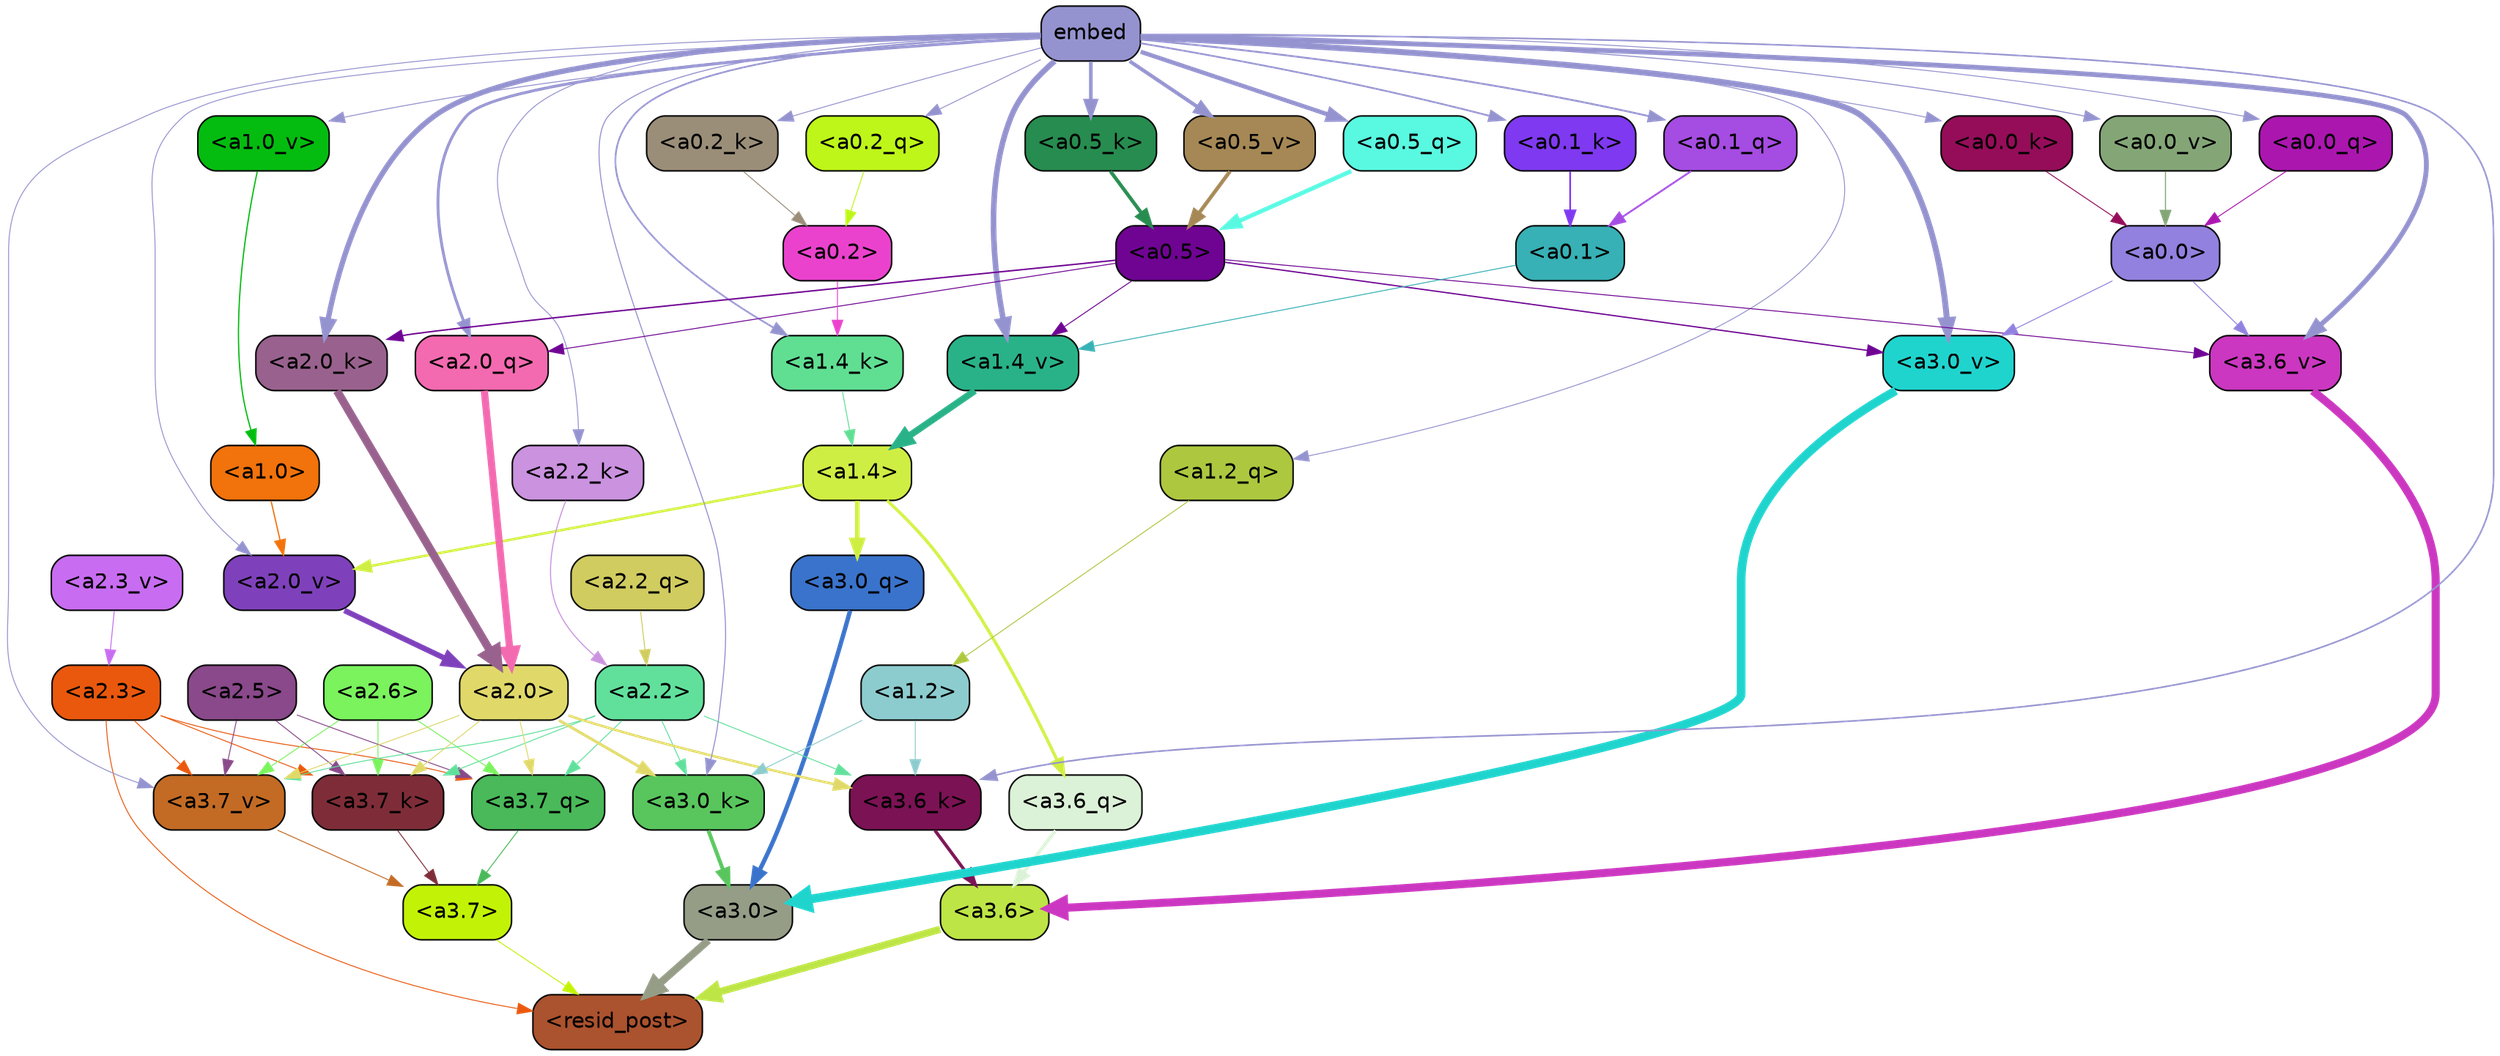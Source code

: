 strict digraph "" {
	graph [bgcolor=transparent,
		layout=dot,
		overlap=false,
		splines=true
	];
	"<a3.7>"	[color=black,
		fillcolor="#c2f307",
		fontname=Helvetica,
		shape=box,
		style="filled, rounded"];
	"<resid_post>"	[color=black,
		fillcolor="#ab522e",
		fontname=Helvetica,
		shape=box,
		style="filled, rounded"];
	"<a3.7>" -> "<resid_post>"	[color="#c2f307",
		penwidth=0.6];
	"<a3.6>"	[color=black,
		fillcolor="#bee546",
		fontname=Helvetica,
		shape=box,
		style="filled, rounded"];
	"<a3.6>" -> "<resid_post>"	[color="#bee546",
		penwidth=4.751592040061951];
	"<a3.0>"	[color=black,
		fillcolor="#959d87",
		fontname=Helvetica,
		shape=box,
		style="filled, rounded"];
	"<a3.0>" -> "<resid_post>"	[color="#959d87",
		penwidth=4.904066681861877];
	"<a2.3>"	[color=black,
		fillcolor="#ea580d",
		fontname=Helvetica,
		shape=box,
		style="filled, rounded"];
	"<a2.3>" -> "<resid_post>"	[color="#ea580d",
		penwidth=0.6];
	"<a3.7_q>"	[color=black,
		fillcolor="#49b959",
		fontname=Helvetica,
		shape=box,
		style="filled, rounded"];
	"<a2.3>" -> "<a3.7_q>"	[color="#ea580d",
		penwidth=0.6];
	"<a3.7_k>"	[color=black,
		fillcolor="#7e2d38",
		fontname=Helvetica,
		shape=box,
		style="filled, rounded"];
	"<a2.3>" -> "<a3.7_k>"	[color="#ea580d",
		penwidth=0.6];
	"<a3.7_v>"	[color=black,
		fillcolor="#c36b24",
		fontname=Helvetica,
		shape=box,
		style="filled, rounded"];
	"<a2.3>" -> "<a3.7_v>"	[color="#ea580d",
		penwidth=0.6];
	"<a3.7_q>" -> "<a3.7>"	[color="#49b959",
		penwidth=0.6];
	"<a3.6_q>"	[color=black,
		fillcolor="#dcf2d8",
		fontname=Helvetica,
		shape=box,
		style="filled, rounded"];
	"<a3.6_q>" -> "<a3.6>"	[color="#dcf2d8",
		penwidth=2.160832464694977];
	"<a3.0_q>"	[color=black,
		fillcolor="#3a73cb",
		fontname=Helvetica,
		shape=box,
		style="filled, rounded"];
	"<a3.0_q>" -> "<a3.0>"	[color="#3a73cb",
		penwidth=2.870753765106201];
	"<a3.7_k>" -> "<a3.7>"	[color="#7e2d38",
		penwidth=0.6];
	"<a3.6_k>"	[color=black,
		fillcolor="#7b1254",
		fontname=Helvetica,
		shape=box,
		style="filled, rounded"];
	"<a3.6_k>" -> "<a3.6>"	[color="#7b1254",
		penwidth=2.13908451795578];
	"<a3.0_k>"	[color=black,
		fillcolor="#59c65d",
		fontname=Helvetica,
		shape=box,
		style="filled, rounded"];
	"<a3.0_k>" -> "<a3.0>"	[color="#59c65d",
		penwidth=2.520303964614868];
	"<a3.7_v>" -> "<a3.7>"	[color="#c36b24",
		penwidth=0.6];
	"<a3.6_v>"	[color=black,
		fillcolor="#cb37c0",
		fontname=Helvetica,
		shape=box,
		style="filled, rounded"];
	"<a3.6_v>" -> "<a3.6>"	[color="#cb37c0",
		penwidth=5.297133803367615];
	"<a3.0_v>"	[color=black,
		fillcolor="#20d4ce",
		fontname=Helvetica,
		shape=box,
		style="filled, rounded"];
	"<a3.0_v>" -> "<a3.0>"	[color="#20d4ce",
		penwidth=5.680712580680847];
	"<a2.6>"	[color=black,
		fillcolor="#7af35d",
		fontname=Helvetica,
		shape=box,
		style="filled, rounded"];
	"<a2.6>" -> "<a3.7_q>"	[color="#7af35d",
		penwidth=0.6];
	"<a2.6>" -> "<a3.7_k>"	[color="#7af35d",
		penwidth=0.6];
	"<a2.6>" -> "<a3.7_v>"	[color="#7af35d",
		penwidth=0.6];
	"<a2.5>"	[color=black,
		fillcolor="#89498a",
		fontname=Helvetica,
		shape=box,
		style="filled, rounded"];
	"<a2.5>" -> "<a3.7_q>"	[color="#89498a",
		penwidth=0.6];
	"<a2.5>" -> "<a3.7_k>"	[color="#89498a",
		penwidth=0.6];
	"<a2.5>" -> "<a3.7_v>"	[color="#89498a",
		penwidth=0.6];
	"<a2.2>"	[color=black,
		fillcolor="#61e09c",
		fontname=Helvetica,
		shape=box,
		style="filled, rounded"];
	"<a2.2>" -> "<a3.7_q>"	[color="#61e09c",
		penwidth=0.6];
	"<a2.2>" -> "<a3.7_k>"	[color="#61e09c",
		penwidth=0.6];
	"<a2.2>" -> "<a3.6_k>"	[color="#61e09c",
		penwidth=0.6];
	"<a2.2>" -> "<a3.0_k>"	[color="#61e09c",
		penwidth=0.6];
	"<a2.2>" -> "<a3.7_v>"	[color="#61e09c",
		penwidth=0.6];
	"<a2.0>"	[color=black,
		fillcolor="#e0d96a",
		fontname=Helvetica,
		shape=box,
		style="filled, rounded"];
	"<a2.0>" -> "<a3.7_q>"	[color="#e0d96a",
		penwidth=0.6];
	"<a2.0>" -> "<a3.7_k>"	[color="#e0d96a",
		penwidth=0.6];
	"<a2.0>" -> "<a3.6_k>"	[color="#e0d96a",
		penwidth=1.5897698998451233];
	"<a2.0>" -> "<a3.0_k>"	[color="#e0d96a",
		penwidth=1.8405593037605286];
	"<a2.0>" -> "<a3.7_v>"	[color="#e0d96a",
		penwidth=0.6];
	"<a1.4>"	[color=black,
		fillcolor="#cfee43",
		fontname=Helvetica,
		shape=box,
		style="filled, rounded"];
	"<a1.4>" -> "<a3.6_q>"	[color="#cfee43",
		penwidth=2.038943290710449];
	"<a1.4>" -> "<a3.0_q>"	[color="#cfee43",
		penwidth=2.9756359085440636];
	"<a2.0_v>"	[color=black,
		fillcolor="#7f41bb",
		fontname=Helvetica,
		shape=box,
		style="filled, rounded"];
	"<a1.4>" -> "<a2.0_v>"	[color="#cfee43",
		penwidth=1.6503054380882531];
	"<a1.2>"	[color=black,
		fillcolor="#8dccce",
		fontname=Helvetica,
		shape=box,
		style="filled, rounded"];
	"<a1.2>" -> "<a3.6_k>"	[color="#8dccce",
		penwidth=0.6];
	"<a1.2>" -> "<a3.0_k>"	[color="#8dccce",
		penwidth=0.6];
	embed	[color=black,
		fillcolor="#9593cf",
		fontname=Helvetica,
		shape=box,
		style="filled, rounded"];
	embed -> "<a3.6_k>"	[color="#9593cf",
		penwidth=1.046662151813507];
	embed -> "<a3.0_k>"	[color="#9593cf",
		penwidth=0.6800519227981567];
	embed -> "<a3.7_v>"	[color="#9593cf",
		penwidth=0.6];
	embed -> "<a3.6_v>"	[color="#9593cf",
		penwidth=3.1840110421180725];
	embed -> "<a3.0_v>"	[color="#9593cf",
		penwidth=3.9005755856633186];
	"<a2.0_q>"	[color=black,
		fillcolor="#f36ab0",
		fontname=Helvetica,
		shape=box,
		style="filled, rounded"];
	embed -> "<a2.0_q>"	[color="#9593cf",
		penwidth=1.85904461145401];
	"<a2.2_k>"	[color=black,
		fillcolor="#ca92df",
		fontname=Helvetica,
		shape=box,
		style="filled, rounded"];
	embed -> "<a2.2_k>"	[color="#9593cf",
		penwidth=0.6];
	"<a2.0_k>"	[color=black,
		fillcolor="#99628e",
		fontname=Helvetica,
		shape=box,
		style="filled, rounded"];
	embed -> "<a2.0_k>"	[color="#9593cf",
		penwidth=3.5012558698654175];
	embed -> "<a2.0_v>"	[color="#9593cf",
		penwidth=0.6];
	"<a1.2_q>"	[color=black,
		fillcolor="#adc83f",
		fontname=Helvetica,
		shape=box,
		style="filled, rounded"];
	embed -> "<a1.2_q>"	[color="#9593cf",
		penwidth=0.6];
	"<a1.4_k>"	[color=black,
		fillcolor="#60df93",
		fontname=Helvetica,
		shape=box,
		style="filled, rounded"];
	embed -> "<a1.4_k>"	[color="#9593cf",
		penwidth=1.109577551484108];
	"<a1.4_v>"	[color=black,
		fillcolor="#29b288",
		fontname=Helvetica,
		shape=box,
		style="filled, rounded"];
	embed -> "<a1.4_v>"	[color="#9593cf",
		penwidth=3.6756038665771484];
	"<a1.0_v>"	[color=black,
		fillcolor="#04bc0f",
		fontname=Helvetica,
		shape=box,
		style="filled, rounded"];
	embed -> "<a1.0_v>"	[color="#9593cf",
		penwidth=0.6254805326461792];
	"<a0.5_q>"	[color=black,
		fillcolor="#59f9e1",
		fontname=Helvetica,
		shape=box,
		style="filled, rounded"];
	embed -> "<a0.5_q>"	[color="#9593cf",
		penwidth=2.7835010029375553];
	"<a0.2_q>"	[color=black,
		fillcolor="#bef619",
		fontname=Helvetica,
		shape=box,
		style="filled, rounded"];
	embed -> "<a0.2_q>"	[color="#9593cf",
		penwidth=0.6];
	"<a0.1_q>"	[color=black,
		fillcolor="#a54ce2",
		fontname=Helvetica,
		shape=box,
		style="filled, rounded"];
	embed -> "<a0.1_q>"	[color="#9593cf",
		penwidth=1.1970247030258179];
	"<a0.0_q>"	[color=black,
		fillcolor="#ab16af",
		fontname=Helvetica,
		shape=box,
		style="filled, rounded"];
	embed -> "<a0.0_q>"	[color="#9593cf",
		penwidth=0.6];
	"<a0.5_k>"	[color=black,
		fillcolor="#278c4f",
		fontname=Helvetica,
		shape=box,
		style="filled, rounded"];
	embed -> "<a0.5_k>"	[color="#9593cf",
		penwidth=2.3484474644064903];
	"<a0.2_k>"	[color=black,
		fillcolor="#9b8e79",
		fontname=Helvetica,
		shape=box,
		style="filled, rounded"];
	embed -> "<a0.2_k>"	[color="#9593cf",
		penwidth=0.6];
	"<a0.1_k>"	[color=black,
		fillcolor="#7f39f0",
		fontname=Helvetica,
		shape=box,
		style="filled, rounded"];
	embed -> "<a0.1_k>"	[color="#9593cf",
		penwidth=1.1292625404894352];
	"<a0.0_k>"	[color=black,
		fillcolor="#950d59",
		fontname=Helvetica,
		shape=box,
		style="filled, rounded"];
	embed -> "<a0.0_k>"	[color="#9593cf",
		penwidth=0.6];
	"<a0.5_v>"	[color=black,
		fillcolor="#a58855",
		fontname=Helvetica,
		shape=box,
		style="filled, rounded"];
	embed -> "<a0.5_v>"	[color="#9593cf",
		penwidth=2.386359453201294];
	"<a0.0_v>"	[color=black,
		fillcolor="#84a677",
		fontname=Helvetica,
		shape=box,
		style="filled, rounded"];
	embed -> "<a0.0_v>"	[color="#9593cf",
		penwidth=0.6885302886366844];
	"<a0.5>"	[color=black,
		fillcolor="#6f0493",
		fontname=Helvetica,
		shape=box,
		style="filled, rounded"];
	"<a0.5>" -> "<a3.6_v>"	[color="#6f0493",
		penwidth=0.6];
	"<a0.5>" -> "<a3.0_v>"	[color="#6f0493",
		penwidth=0.8493617177009583];
	"<a0.5>" -> "<a2.0_q>"	[color="#6f0493",
		penwidth=0.6];
	"<a0.5>" -> "<a2.0_k>"	[color="#6f0493",
		penwidth=0.9490888118743896];
	"<a0.5>" -> "<a1.4_v>"	[color="#6f0493",
		penwidth=0.6066105961799622];
	"<a0.0>"	[color=black,
		fillcolor="#9281de",
		fontname=Helvetica,
		shape=box,
		style="filled, rounded"];
	"<a0.0>" -> "<a3.6_v>"	[color="#9281de",
		penwidth=0.6];
	"<a0.0>" -> "<a3.0_v>"	[color="#9281de",
		penwidth=0.6];
	"<a2.2_q>"	[color=black,
		fillcolor="#d1cc60",
		fontname=Helvetica,
		shape=box,
		style="filled, rounded"];
	"<a2.2_q>" -> "<a2.2>"	[color="#d1cc60",
		penwidth=0.6160273104906082];
	"<a2.0_q>" -> "<a2.0>"	[color="#f36ab0",
		penwidth=4.690633252263069];
	"<a2.2_k>" -> "<a2.2>"	[color="#ca92df",
		penwidth=0.6862771511077881];
	"<a2.0_k>" -> "<a2.0>"	[color="#99628e",
		penwidth=5.3401959836483];
	"<a2.3_v>"	[color=black,
		fillcolor="#c86df1",
		fontname=Helvetica,
		shape=box,
		style="filled, rounded"];
	"<a2.3_v>" -> "<a2.3>"	[color="#c86df1",
		penwidth=0.6];
	"<a2.0_v>" -> "<a2.0>"	[color="#7f41bb",
		penwidth=3.5938978791236877];
	"<a1.0>"	[color=black,
		fillcolor="#f2720b",
		fontname=Helvetica,
		shape=box,
		style="filled, rounded"];
	"<a1.0>" -> "<a2.0_v>"	[color="#f2720b",
		penwidth=0.8279995210468769];
	"<a1.2_q>" -> "<a1.2>"	[color="#adc83f",
		penwidth=0.6];
	"<a1.4_k>" -> "<a1.4>"	[color="#60df93",
		penwidth=0.6];
	"<a1.4_v>" -> "<a1.4>"	[color="#29b288",
		penwidth=4.380064785480499];
	"<a1.0_v>" -> "<a1.0>"	[color="#04bc0f",
		penwidth=0.8271287679672241];
	"<a0.2>"	[color=black,
		fillcolor="#eb42ce",
		fontname=Helvetica,
		shape=box,
		style="filled, rounded"];
	"<a0.2>" -> "<a1.4_k>"	[color="#eb42ce",
		penwidth=0.6];
	"<a0.1>"	[color=black,
		fillcolor="#37b1b5",
		fontname=Helvetica,
		shape=box,
		style="filled, rounded"];
	"<a0.1>" -> "<a1.4_v>"	[color="#37b1b5",
		penwidth=0.6];
	"<a0.5_q>" -> "<a0.5>"	[color="#59f9e1",
		penwidth=2.783491373062134];
	"<a0.2_q>" -> "<a0.2>"	[color="#bef619",
		penwidth=0.6];
	"<a0.1_q>" -> "<a0.1>"	[color="#a54ce2",
		penwidth=1.1970256567001343];
	"<a0.0_q>" -> "<a0.0>"	[color="#ab16af",
		penwidth=0.6];
	"<a0.5_k>" -> "<a0.5>"	[color="#278c4f",
		penwidth=2.3484413623809814];
	"<a0.2_k>" -> "<a0.2>"	[color="#9b8e79",
		penwidth=0.6];
	"<a0.1_k>" -> "<a0.1>"	[color="#7f39f0",
		penwidth=1.1292529106140137];
	"<a0.0_k>" -> "<a0.0>"	[color="#950d59",
		penwidth=0.6];
	"<a0.5_v>" -> "<a0.5>"	[color="#a58855",
		penwidth=2.4365723617374897];
	"<a0.0_v>" -> "<a0.0>"	[color="#84a677",
		penwidth=0.6885303854942322];
}
